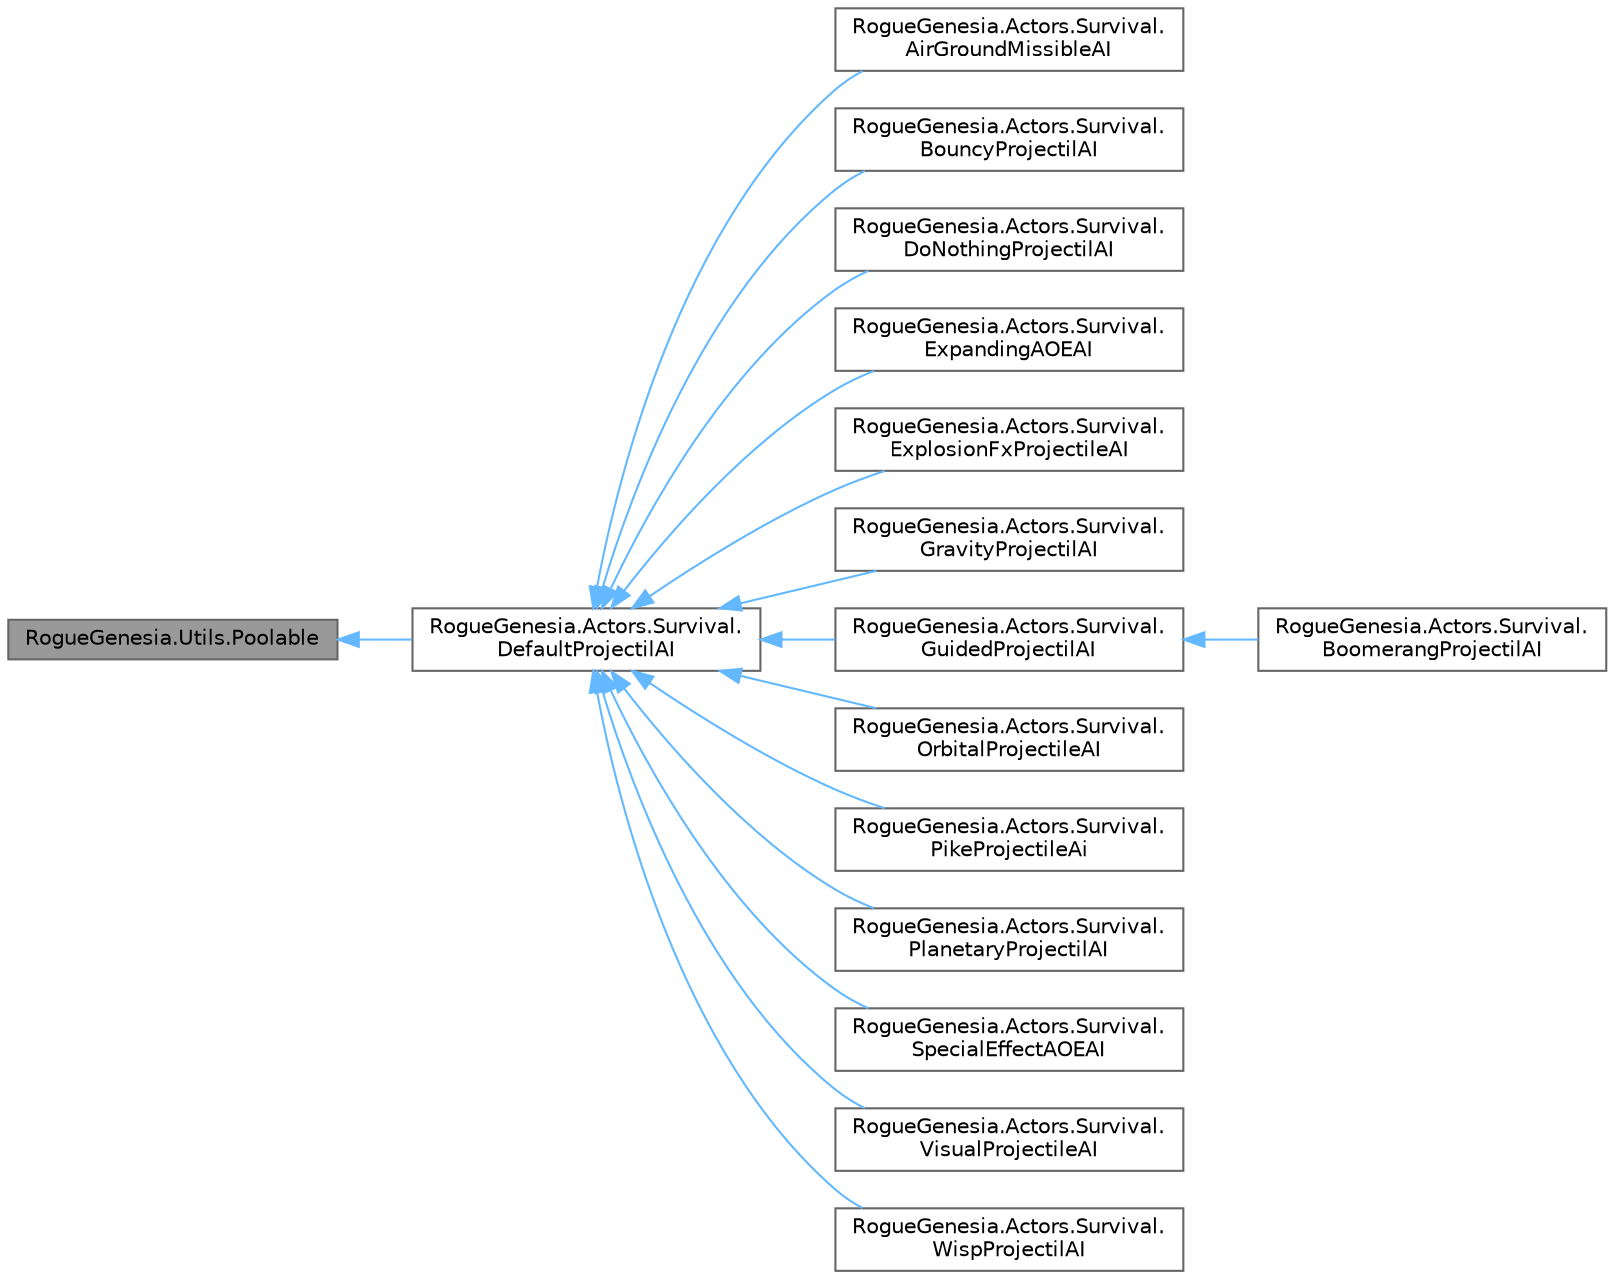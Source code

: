 digraph "RogueGenesia.Utils.Poolable"
{
 // LATEX_PDF_SIZE
  bgcolor="transparent";
  edge [fontname=Helvetica,fontsize=10,labelfontname=Helvetica,labelfontsize=10];
  node [fontname=Helvetica,fontsize=10,shape=box,height=0.2,width=0.4];
  rankdir="LR";
  Node1 [label="RogueGenesia.Utils.Poolable",height=0.2,width=0.4,color="gray40", fillcolor="grey60", style="filled", fontcolor="black",tooltip=" "];
  Node1 -> Node2 [dir="back",color="steelblue1",style="solid"];
  Node2 [label="RogueGenesia.Actors.Survival.\lDefaultProjectilAI",height=0.2,width=0.4,color="gray40", fillcolor="white", style="filled",URL="$class_rogue_genesia_1_1_actors_1_1_survival_1_1_default_projectil_a_i.html",tooltip=" "];
  Node2 -> Node3 [dir="back",color="steelblue1",style="solid"];
  Node3 [label="RogueGenesia.Actors.Survival.\lAirGroundMissibleAI",height=0.2,width=0.4,color="gray40", fillcolor="white", style="filled",URL="$class_rogue_genesia_1_1_actors_1_1_survival_1_1_air_ground_missible_a_i.html",tooltip=" "];
  Node2 -> Node4 [dir="back",color="steelblue1",style="solid"];
  Node4 [label="RogueGenesia.Actors.Survival.\lBouncyProjectilAI",height=0.2,width=0.4,color="gray40", fillcolor="white", style="filled",URL="$class_rogue_genesia_1_1_actors_1_1_survival_1_1_bouncy_projectil_a_i.html",tooltip=" "];
  Node2 -> Node5 [dir="back",color="steelblue1",style="solid"];
  Node5 [label="RogueGenesia.Actors.Survival.\lDoNothingProjectilAI",height=0.2,width=0.4,color="gray40", fillcolor="white", style="filled",URL="$class_rogue_genesia_1_1_actors_1_1_survival_1_1_do_nothing_projectil_a_i.html",tooltip=" "];
  Node2 -> Node6 [dir="back",color="steelblue1",style="solid"];
  Node6 [label="RogueGenesia.Actors.Survival.\lExpandingAOEAI",height=0.2,width=0.4,color="gray40", fillcolor="white", style="filled",URL="$class_rogue_genesia_1_1_actors_1_1_survival_1_1_expanding_a_o_e_a_i.html",tooltip=" "];
  Node2 -> Node7 [dir="back",color="steelblue1",style="solid"];
  Node7 [label="RogueGenesia.Actors.Survival.\lExplosionFxProjectileAI",height=0.2,width=0.4,color="gray40", fillcolor="white", style="filled",URL="$class_rogue_genesia_1_1_actors_1_1_survival_1_1_explosion_fx_projectile_a_i.html",tooltip=" "];
  Node2 -> Node8 [dir="back",color="steelblue1",style="solid"];
  Node8 [label="RogueGenesia.Actors.Survival.\lGravityProjectilAI",height=0.2,width=0.4,color="gray40", fillcolor="white", style="filled",URL="$class_rogue_genesia_1_1_actors_1_1_survival_1_1_gravity_projectil_a_i.html",tooltip=" "];
  Node2 -> Node9 [dir="back",color="steelblue1",style="solid"];
  Node9 [label="RogueGenesia.Actors.Survival.\lGuidedProjectilAI",height=0.2,width=0.4,color="gray40", fillcolor="white", style="filled",URL="$class_rogue_genesia_1_1_actors_1_1_survival_1_1_guided_projectil_a_i.html",tooltip=" "];
  Node9 -> Node10 [dir="back",color="steelblue1",style="solid"];
  Node10 [label="RogueGenesia.Actors.Survival.\lBoomerangProjectilAI",height=0.2,width=0.4,color="gray40", fillcolor="white", style="filled",URL="$class_rogue_genesia_1_1_actors_1_1_survival_1_1_boomerang_projectil_a_i.html",tooltip=" "];
  Node2 -> Node11 [dir="back",color="steelblue1",style="solid"];
  Node11 [label="RogueGenesia.Actors.Survival.\lOrbitalProjectileAI",height=0.2,width=0.4,color="gray40", fillcolor="white", style="filled",URL="$class_rogue_genesia_1_1_actors_1_1_survival_1_1_orbital_projectile_a_i.html",tooltip=" "];
  Node2 -> Node12 [dir="back",color="steelblue1",style="solid"];
  Node12 [label="RogueGenesia.Actors.Survival.\lPikeProjectileAi",height=0.2,width=0.4,color="gray40", fillcolor="white", style="filled",URL="$class_rogue_genesia_1_1_actors_1_1_survival_1_1_pike_projectile_ai.html",tooltip=" "];
  Node2 -> Node13 [dir="back",color="steelblue1",style="solid"];
  Node13 [label="RogueGenesia.Actors.Survival.\lPlanetaryProjectilAI",height=0.2,width=0.4,color="gray40", fillcolor="white", style="filled",URL="$class_rogue_genesia_1_1_actors_1_1_survival_1_1_planetary_projectil_a_i.html",tooltip=" "];
  Node2 -> Node14 [dir="back",color="steelblue1",style="solid"];
  Node14 [label="RogueGenesia.Actors.Survival.\lSpecialEffectAOEAI",height=0.2,width=0.4,color="gray40", fillcolor="white", style="filled",URL="$class_rogue_genesia_1_1_actors_1_1_survival_1_1_special_effect_a_o_e_a_i.html",tooltip=" "];
  Node2 -> Node15 [dir="back",color="steelblue1",style="solid"];
  Node15 [label="RogueGenesia.Actors.Survival.\lVisualProjectileAI",height=0.2,width=0.4,color="gray40", fillcolor="white", style="filled",URL="$class_rogue_genesia_1_1_actors_1_1_survival_1_1_visual_projectile_a_i.html",tooltip=" "];
  Node2 -> Node16 [dir="back",color="steelblue1",style="solid"];
  Node16 [label="RogueGenesia.Actors.Survival.\lWispProjectilAI",height=0.2,width=0.4,color="gray40", fillcolor="white", style="filled",URL="$class_rogue_genesia_1_1_actors_1_1_survival_1_1_wisp_projectil_a_i.html",tooltip=" "];
}
